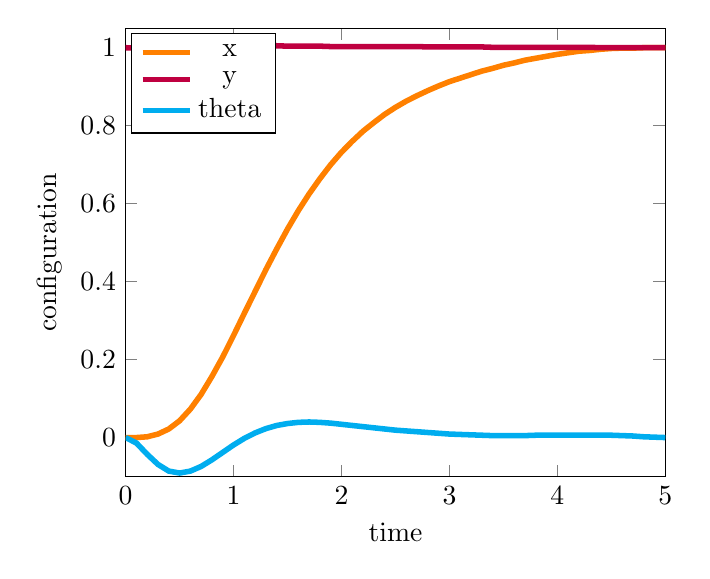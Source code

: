 \begin{tikzpicture}[]
\begin{axis}[legend style = {{at={(0.01,0.99)},anchor=north west}}, ylabel = {configuration}, xmin = {0.0}, xmax = {5.0}, axis equal image = {false}, ymax = {1.05}, xlabel = {time}, hide axis = {false}, ymin = {-0.1}]\addplot+ [mark = {}, color = orange, line width = 2pt]coordinates {
(0.0, 0.0)
(0.1, 0.0)
(0.2, 0.002)
(0.3, 0.009)
(0.4, 0.022)
(0.5, 0.043)
(0.6, 0.073)
(0.7, 0.111)
(0.8, 0.157)
(0.9, 0.207)
(1.0, 0.262)
(1.1, 0.319)
(1.2, 0.375)
(1.3, 0.431)
(1.4, 0.484)
(1.5, 0.535)
(1.6, 0.582)
(1.7, 0.625)
(1.8, 0.664)
(1.9, 0.7)
(2.0, 0.732)
(2.1, 0.76)
(2.2, 0.786)
(2.3, 0.808)
(2.4, 0.829)
(2.5, 0.847)
(2.6, 0.863)
(2.7, 0.877)
(2.8, 0.89)
(2.9, 0.902)
(3.0, 0.913)
(3.1, 0.922)
(3.2, 0.931)
(3.3, 0.94)
(3.4, 0.947)
(3.5, 0.955)
(3.6, 0.961)
(3.7, 0.968)
(3.8, 0.973)
(3.9, 0.978)
(4.0, 0.983)
(4.1, 0.987)
(4.2, 0.991)
(4.3, 0.993)
(4.4, 0.996)
(4.5, 0.998)
(4.6, 0.999)
(4.7, 0.999)
(4.8, 1.0)
(4.9, 1.0)
(5.0, 1.0)
};
\addlegendentry{x}
\addplot+ [mark = {}, color = purple, line width = 2pt]coordinates {
(0.0, 1.0)
(0.1, 0.999)
(0.2, 0.997)
(0.3, 0.996)
(0.4, 0.997)
(0.5, 0.999)
(0.6, 1.002)
(0.7, 1.004)
(0.8, 1.006)
(0.9, 1.007)
(1.0, 1.007)
(1.1, 1.006)
(1.2, 1.006)
(1.3, 1.005)
(1.4, 1.005)
(1.5, 1.004)
(1.6, 1.004)
(1.7, 1.004)
(1.8, 1.004)
(1.9, 1.003)
(2.0, 1.003)
(2.1, 1.003)
(2.2, 1.003)
(2.3, 1.003)
(2.4, 1.003)
(2.5, 1.003)
(2.6, 1.003)
(2.7, 1.003)
(2.8, 1.002)
(2.9, 1.002)
(3.0, 1.002)
(3.1, 1.002)
(3.2, 1.002)
(3.3, 1.002)
(3.4, 1.001)
(3.5, 1.001)
(3.6, 1.001)
(3.7, 1.001)
(3.8, 1.001)
(3.9, 1.001)
(4.0, 1.001)
(4.1, 1.001)
(4.2, 1.001)
(4.3, 1.001)
(4.4, 1.0)
(4.5, 1.0)
(4.6, 1.0)
(4.7, 1.0)
(4.8, 1.0)
(4.9, 1.0)
(5.0, 1.0)
};
\addlegendentry{y}
\addplot+ [mark = {}, color = cyan, line width = 2pt]coordinates {
(0.0, 0.0)
(0.1, -0.014)
(0.2, -0.043)
(0.3, -0.069)
(0.4, -0.086)
(0.5, -0.091)
(0.6, -0.086)
(0.7, -0.074)
(0.8, -0.057)
(0.9, -0.038)
(1.0, -0.019)
(1.1, -0.002)
(1.2, 0.012)
(1.3, 0.023)
(1.4, 0.031)
(1.5, 0.036)
(1.6, 0.039)
(1.7, 0.04)
(1.8, 0.039)
(1.9, 0.037)
(2.0, 0.034)
(2.1, 0.031)
(2.2, 0.028)
(2.3, 0.025)
(2.4, 0.022)
(2.5, 0.019)
(2.6, 0.017)
(2.7, 0.015)
(2.8, 0.013)
(2.9, 0.011)
(3.0, 0.009)
(3.1, 0.008)
(3.2, 0.007)
(3.3, 0.006)
(3.4, 0.005)
(3.5, 0.005)
(3.6, 0.005)
(3.7, 0.005)
(3.8, 0.006)
(3.9, 0.006)
(4.0, 0.006)
(4.1, 0.006)
(4.2, 0.006)
(4.3, 0.006)
(4.4, 0.006)
(4.5, 0.006)
(4.6, 0.005)
(4.7, 0.004)
(4.8, 0.002)
(4.9, 0.001)
(5.0, 0.0)
};
\addlegendentry{theta}
\end{axis}

\end{tikzpicture}
